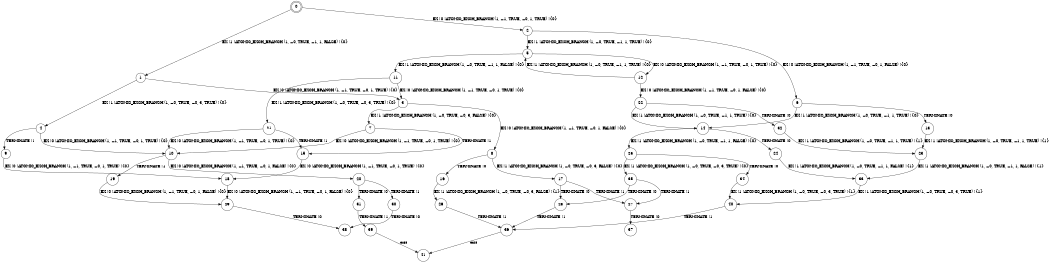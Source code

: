 digraph BCG {
size = "7, 10.5";
center = TRUE;
node [shape = circle];
0 [peripheries = 2];
0 -> 1 [label = "EX !1 !ATOMIC_EXCH_BRANCH (1, +0, TRUE, +1, 1, FALSE) !{0}"];
0 -> 2 [label = "EX !0 !ATOMIC_EXCH_BRANCH (1, +1, TRUE, +0, 1, TRUE) !{0}"];
1 -> 3 [label = "EX !0 !ATOMIC_EXCH_BRANCH (1, +1, TRUE, +0, 1, TRUE) !{0}"];
1 -> 4 [label = "EX !1 !ATOMIC_EXCH_BRANCH (1, +0, TRUE, +0, 3, TRUE) !{0}"];
2 -> 5 [label = "EX !1 !ATOMIC_EXCH_BRANCH (1, +0, TRUE, +1, 1, TRUE) !{0}"];
2 -> 6 [label = "EX !0 !ATOMIC_EXCH_BRANCH (1, +1, TRUE, +0, 1, FALSE) !{0}"];
3 -> 7 [label = "EX !1 !ATOMIC_EXCH_BRANCH (1, +0, TRUE, +0, 3, FALSE) !{0}"];
3 -> 8 [label = "EX !0 !ATOMIC_EXCH_BRANCH (1, +1, TRUE, +0, 1, FALSE) !{0}"];
4 -> 9 [label = "TERMINATE !1"];
4 -> 10 [label = "EX !0 !ATOMIC_EXCH_BRANCH (1, +1, TRUE, +0, 1, TRUE) !{0}"];
5 -> 11 [label = "EX !1 !ATOMIC_EXCH_BRANCH (1, +0, TRUE, +1, 1, FALSE) !{0}"];
5 -> 12 [label = "EX !0 !ATOMIC_EXCH_BRANCH (1, +1, TRUE, +0, 1, TRUE) !{0}"];
6 -> 13 [label = "TERMINATE !0"];
6 -> 14 [label = "EX !1 !ATOMIC_EXCH_BRANCH (1, +0, TRUE, +1, 1, TRUE) !{0}"];
7 -> 15 [label = "TERMINATE !1"];
7 -> 10 [label = "EX !0 !ATOMIC_EXCH_BRANCH (1, +1, TRUE, +0, 1, TRUE) !{0}"];
8 -> 16 [label = "TERMINATE !0"];
8 -> 17 [label = "EX !1 !ATOMIC_EXCH_BRANCH (1, +0, TRUE, +0, 3, FALSE) !{0}"];
9 -> 18 [label = "EX !0 !ATOMIC_EXCH_BRANCH (1, +1, TRUE, +0, 1, TRUE) !{0}"];
10 -> 19 [label = "TERMINATE !1"];
10 -> 20 [label = "EX !0 !ATOMIC_EXCH_BRANCH (1, +1, TRUE, +0, 1, FALSE) !{0}"];
11 -> 21 [label = "EX !1 !ATOMIC_EXCH_BRANCH (1, +0, TRUE, +0, 3, TRUE) !{0}"];
11 -> 3 [label = "EX !0 !ATOMIC_EXCH_BRANCH (1, +1, TRUE, +0, 1, TRUE) !{0}"];
12 -> 5 [label = "EX !1 !ATOMIC_EXCH_BRANCH (1, +0, TRUE, +1, 1, TRUE) !{0}"];
12 -> 22 [label = "EX !0 !ATOMIC_EXCH_BRANCH (1, +1, TRUE, +0, 1, FALSE) !{0}"];
13 -> 23 [label = "EX !1 !ATOMIC_EXCH_BRANCH (1, +0, TRUE, +1, 1, TRUE) !{1}"];
14 -> 24 [label = "TERMINATE !0"];
14 -> 25 [label = "EX !1 !ATOMIC_EXCH_BRANCH (1, +0, TRUE, +1, 1, FALSE) !{0}"];
15 -> 18 [label = "EX !0 !ATOMIC_EXCH_BRANCH (1, +1, TRUE, +0, 1, TRUE) !{0}"];
16 -> 26 [label = "EX !1 !ATOMIC_EXCH_BRANCH (1, +0, TRUE, +0, 3, FALSE) !{1}"];
17 -> 27 [label = "TERMINATE !1"];
17 -> 28 [label = "TERMINATE !0"];
18 -> 29 [label = "EX !0 !ATOMIC_EXCH_BRANCH (1, +1, TRUE, +0, 1, FALSE) !{0}"];
19 -> 29 [label = "EX !0 !ATOMIC_EXCH_BRANCH (1, +1, TRUE, +0, 1, FALSE) !{0}"];
20 -> 30 [label = "TERMINATE !1"];
20 -> 31 [label = "TERMINATE !0"];
21 -> 15 [label = "TERMINATE !1"];
21 -> 10 [label = "EX !0 !ATOMIC_EXCH_BRANCH (1, +1, TRUE, +0, 1, TRUE) !{0}"];
22 -> 32 [label = "TERMINATE !0"];
22 -> 14 [label = "EX !1 !ATOMIC_EXCH_BRANCH (1, +0, TRUE, +1, 1, TRUE) !{0}"];
23 -> 33 [label = "EX !1 !ATOMIC_EXCH_BRANCH (1, +0, TRUE, +1, 1, FALSE) !{1}"];
24 -> 33 [label = "EX !1 !ATOMIC_EXCH_BRANCH (1, +0, TRUE, +1, 1, FALSE) !{1}"];
25 -> 34 [label = "TERMINATE !0"];
25 -> 35 [label = "EX !1 !ATOMIC_EXCH_BRANCH (1, +0, TRUE, +0, 3, TRUE) !{0}"];
26 -> 36 [label = "TERMINATE !1"];
27 -> 37 [label = "TERMINATE !0"];
28 -> 36 [label = "TERMINATE !1"];
29 -> 38 [label = "TERMINATE !0"];
30 -> 38 [label = "TERMINATE !0"];
31 -> 39 [label = "TERMINATE !1"];
32 -> 23 [label = "EX !1 !ATOMIC_EXCH_BRANCH (1, +0, TRUE, +1, 1, TRUE) !{1}"];
33 -> 40 [label = "EX !1 !ATOMIC_EXCH_BRANCH (1, +0, TRUE, +0, 3, TRUE) !{1}"];
34 -> 40 [label = "EX !1 !ATOMIC_EXCH_BRANCH (1, +0, TRUE, +0, 3, TRUE) !{1}"];
35 -> 27 [label = "TERMINATE !1"];
35 -> 28 [label = "TERMINATE !0"];
36 -> 41 [label = "exit"];
39 -> 41 [label = "exit"];
40 -> 36 [label = "TERMINATE !1"];
}
